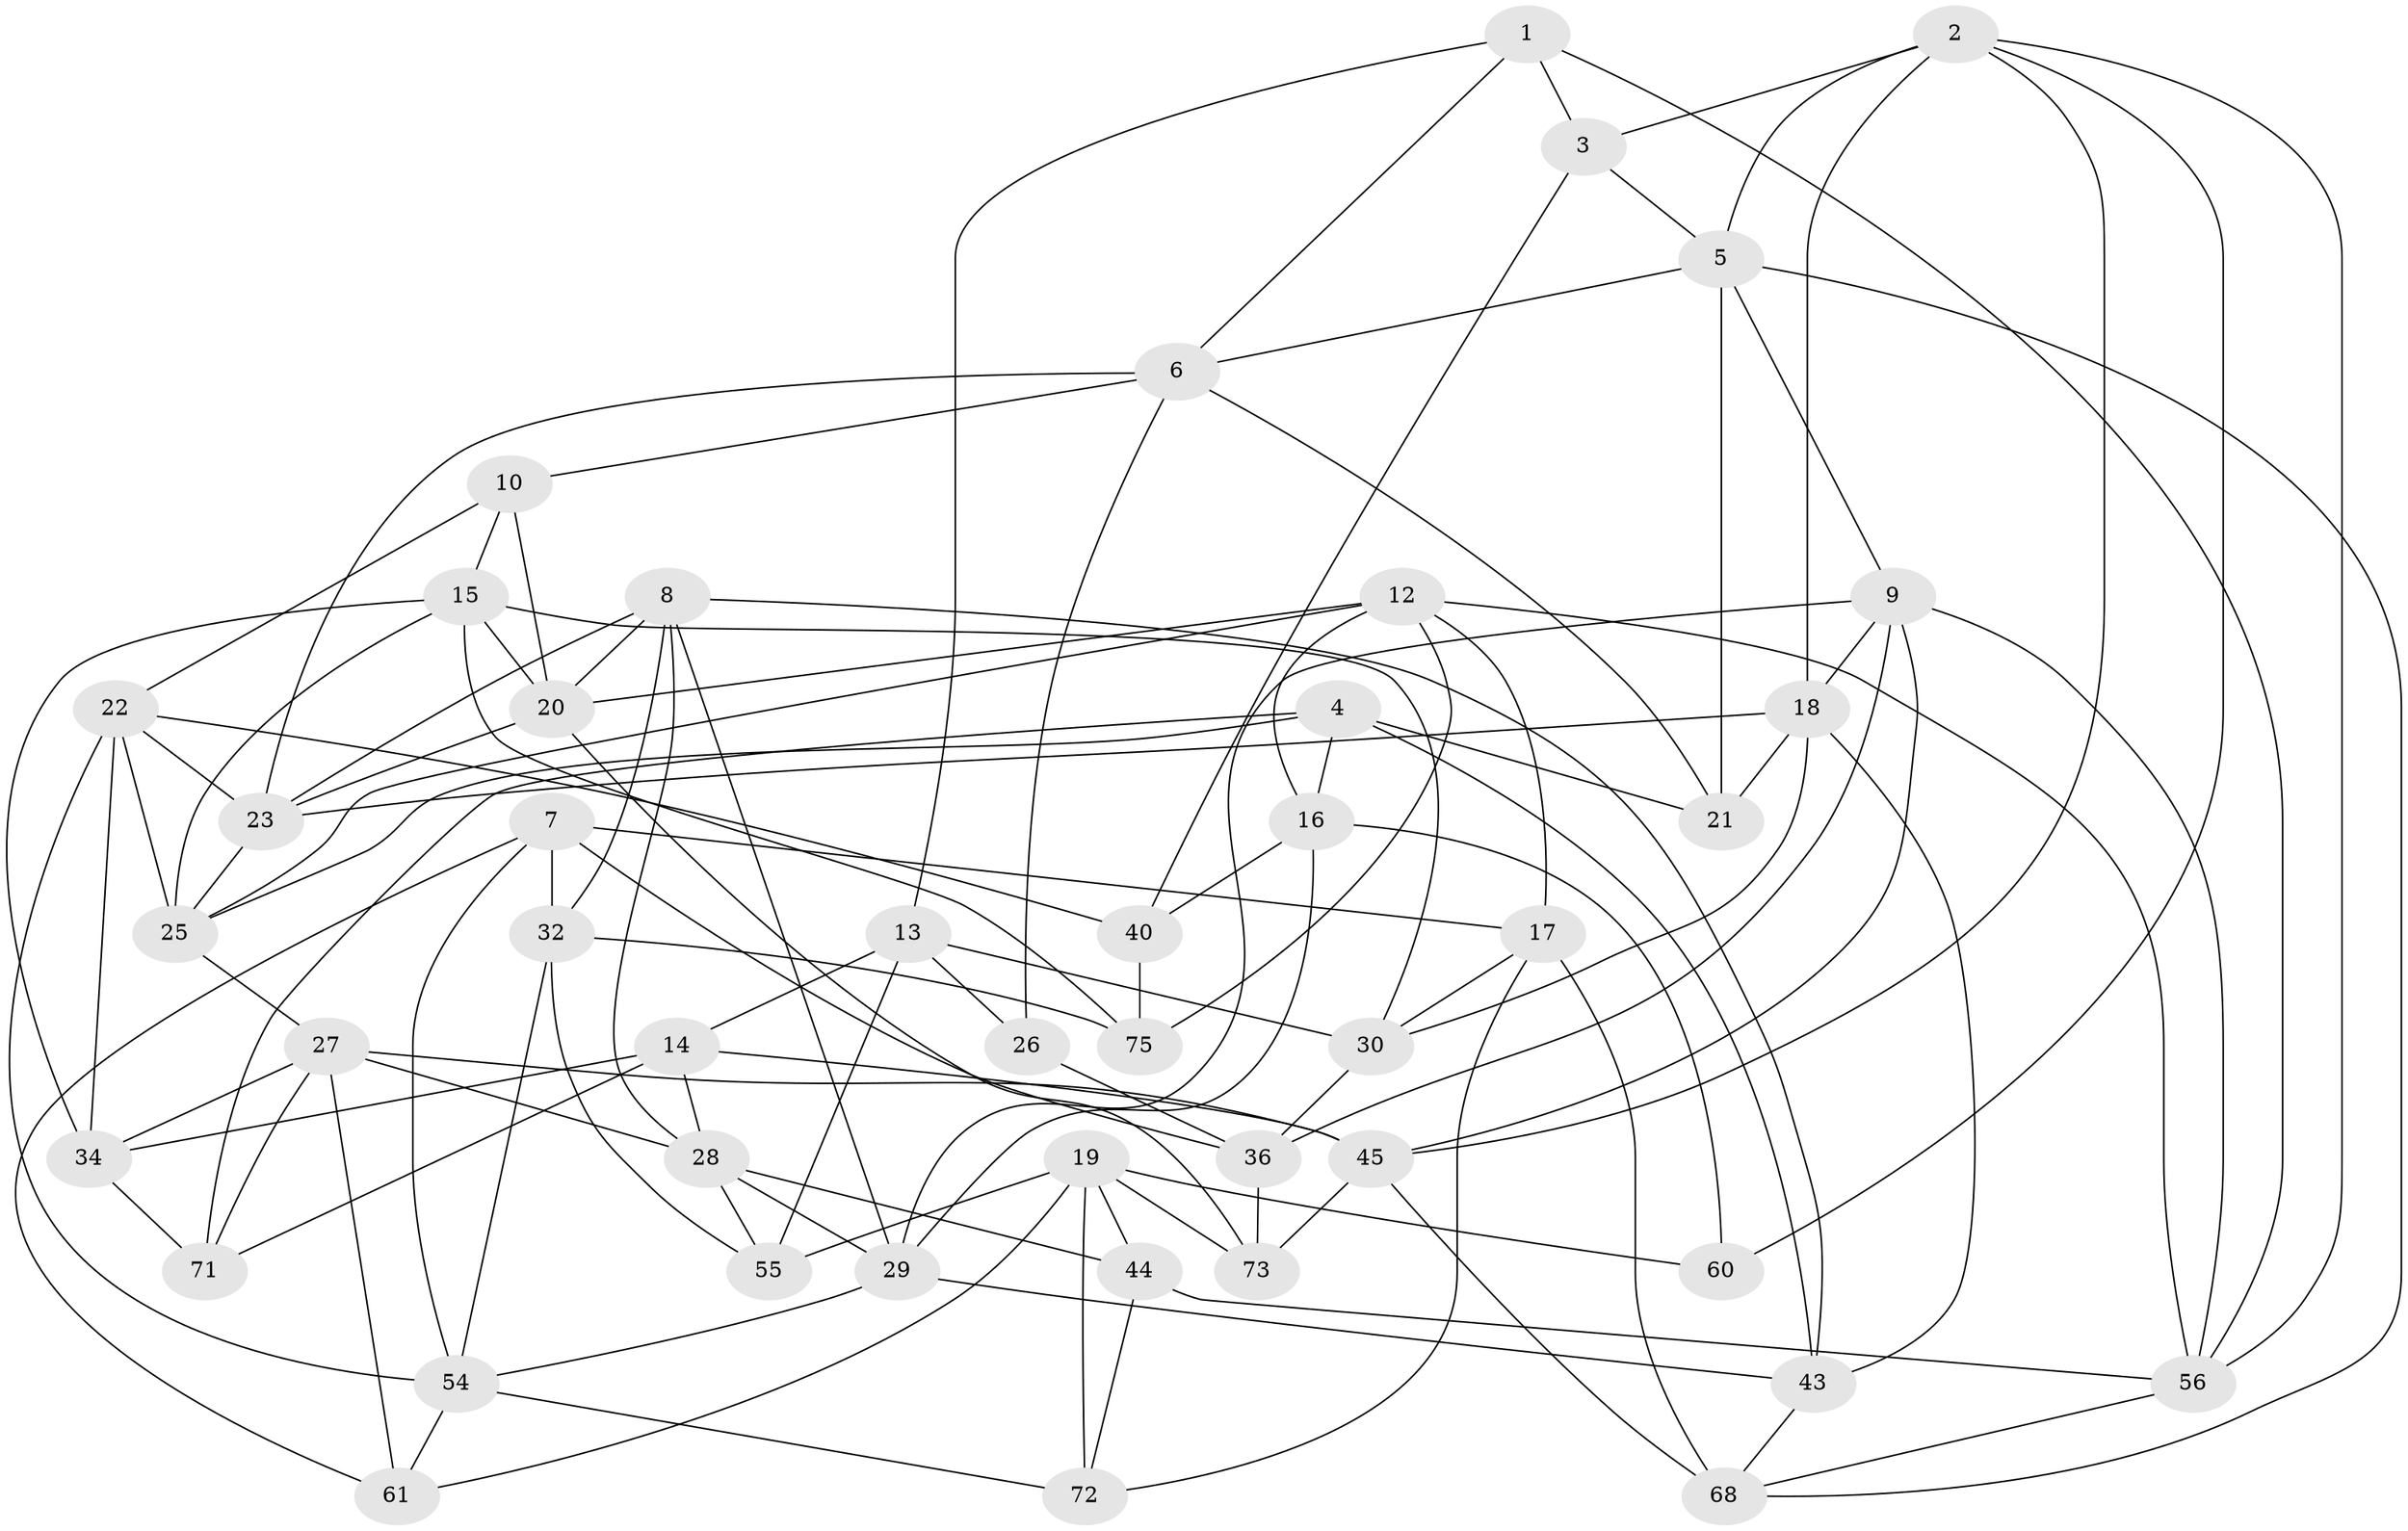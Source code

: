 // Generated by graph-tools (version 1.1) at 2025/24/03/03/25 07:24:24]
// undirected, 45 vertices, 114 edges
graph export_dot {
graph [start="1"]
  node [color=gray90,style=filled];
  1;
  2 [super="+50"];
  3;
  4 [super="+11"];
  5 [super="+24"];
  6 [super="+42"];
  7 [super="+57"];
  8 [super="+33"];
  9 [super="+53"];
  10;
  12 [super="+38"];
  13 [super="+37"];
  14 [super="+39"];
  15 [super="+48"];
  16 [super="+31"];
  17 [super="+67"];
  18 [super="+69"];
  19 [super="+35"];
  20 [super="+47"];
  21;
  22 [super="+41"];
  23 [super="+63"];
  25 [super="+65"];
  26;
  27 [super="+66"];
  28 [super="+49"];
  29 [super="+46"];
  30 [super="+62"];
  32 [super="+58"];
  34 [super="+74"];
  36 [super="+59"];
  40;
  43 [super="+52"];
  44;
  45 [super="+51"];
  54 [super="+64"];
  55;
  56 [super="+70"];
  60;
  61;
  68 [super="+76"];
  71;
  72;
  73;
  75;
  1 -- 6;
  1 -- 3;
  1 -- 13;
  1 -- 56;
  2 -- 3;
  2 -- 60;
  2 -- 45;
  2 -- 18;
  2 -- 5;
  2 -- 56;
  3 -- 40;
  3 -- 5;
  4 -- 21;
  4 -- 43 [weight=2];
  4 -- 16;
  4 -- 25;
  4 -- 71;
  5 -- 68;
  5 -- 9;
  5 -- 21;
  5 -- 6;
  6 -- 10;
  6 -- 26;
  6 -- 21;
  6 -- 23;
  7 -- 32 [weight=2];
  7 -- 17;
  7 -- 61;
  7 -- 54;
  7 -- 36;
  8 -- 28;
  8 -- 32;
  8 -- 43;
  8 -- 20;
  8 -- 29;
  8 -- 23;
  9 -- 56;
  9 -- 18;
  9 -- 45;
  9 -- 29;
  9 -- 36;
  10 -- 20;
  10 -- 15;
  10 -- 22;
  12 -- 56;
  12 -- 17;
  12 -- 25;
  12 -- 16;
  12 -- 75;
  12 -- 20;
  13 -- 26 [weight=2];
  13 -- 30;
  13 -- 55;
  13 -- 14;
  14 -- 45;
  14 -- 71;
  14 -- 28;
  14 -- 34 [weight=2];
  15 -- 30;
  15 -- 75;
  15 -- 34;
  15 -- 25;
  15 -- 20;
  16 -- 60 [weight=2];
  16 -- 40;
  16 -- 29;
  17 -- 72;
  17 -- 68 [weight=2];
  17 -- 30;
  18 -- 21;
  18 -- 43;
  18 -- 30;
  18 -- 23;
  19 -- 73;
  19 -- 72;
  19 -- 44;
  19 -- 60;
  19 -- 61;
  19 -- 55;
  20 -- 73;
  20 -- 23;
  22 -- 25;
  22 -- 40;
  22 -- 54;
  22 -- 34;
  22 -- 23;
  23 -- 25;
  25 -- 27;
  26 -- 36;
  27 -- 71;
  27 -- 34;
  27 -- 45;
  27 -- 28;
  27 -- 61;
  28 -- 55;
  28 -- 44;
  28 -- 29;
  29 -- 43;
  29 -- 54;
  30 -- 36 [weight=2];
  32 -- 55;
  32 -- 75;
  32 -- 54;
  34 -- 71;
  36 -- 73;
  40 -- 75;
  43 -- 68;
  44 -- 56;
  44 -- 72;
  45 -- 73;
  45 -- 68;
  54 -- 61;
  54 -- 72;
  56 -- 68;
}
